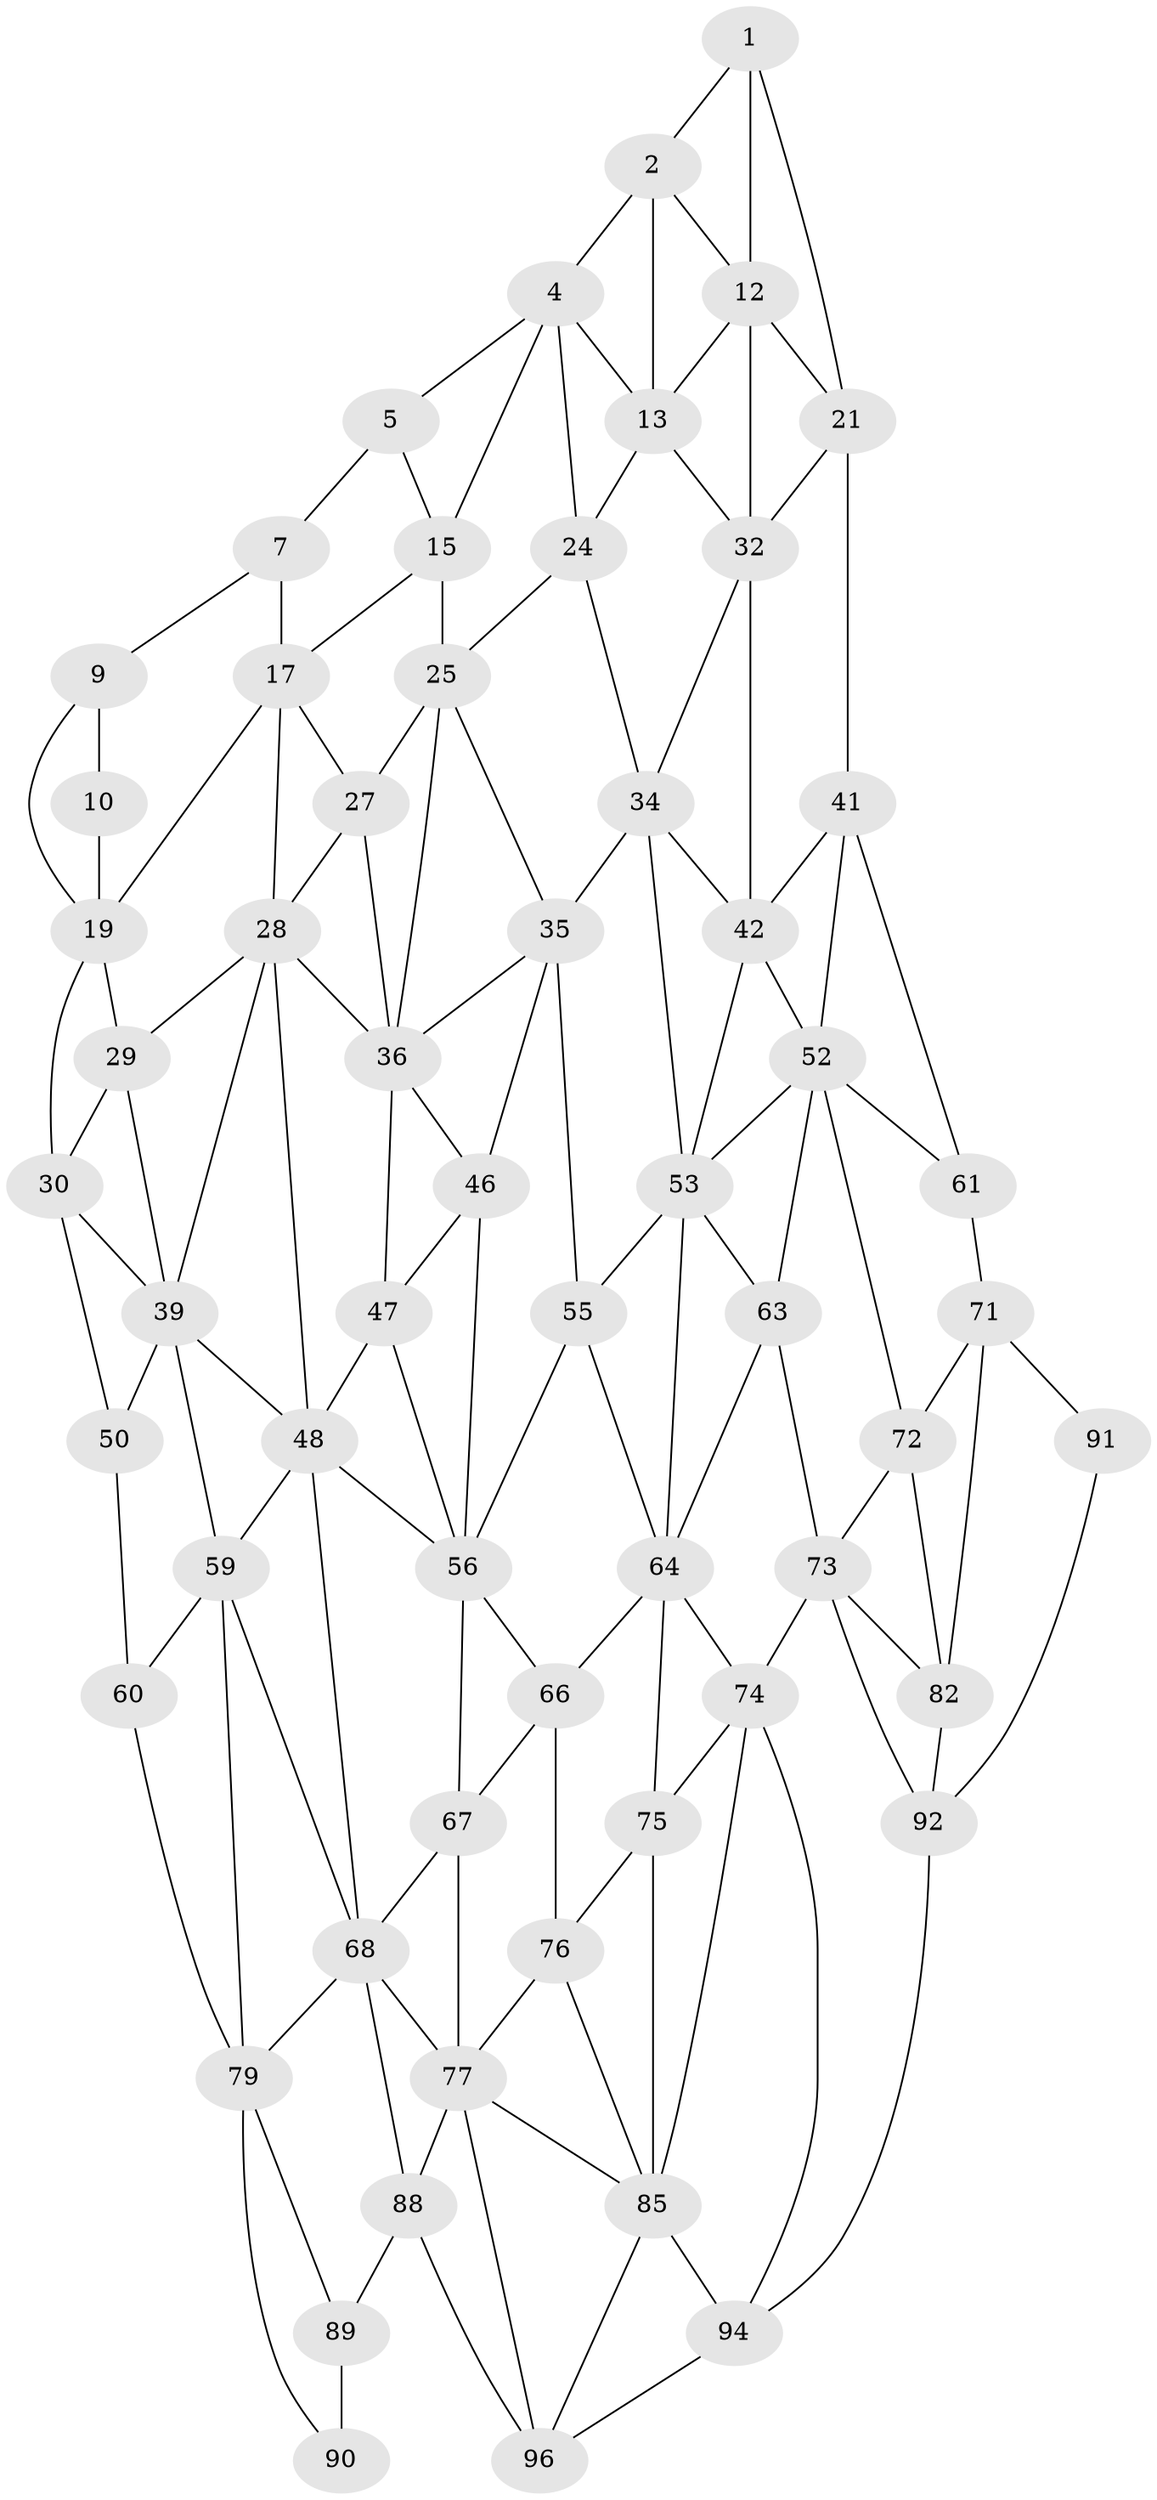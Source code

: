 // original degree distribution, {2: 0.04, 3: 0.32, 4: 0.64}
// Generated by graph-tools (version 1.1) at 2025/11/02/21/25 10:11:12]
// undirected, 59 vertices, 129 edges
graph export_dot {
graph [start="1"]
  node [color=gray90,style=filled];
  1 [super="+11"];
  2 [super="+3"];
  4 [super="+14"];
  5 [super="+6"];
  7 [super="+8"];
  9;
  10;
  12 [super="+22"];
  13 [super="+23"];
  15 [super="+16"];
  17 [super="+18"];
  19 [super="+20"];
  21 [super="+31"];
  24;
  25 [super="+26"];
  27;
  28 [super="+38"];
  29;
  30 [super="+40"];
  32 [super="+33"];
  34 [super="+44"];
  35 [super="+45"];
  36 [super="+37"];
  39 [super="+49"];
  41 [super="+51"];
  42 [super="+43"];
  46;
  47;
  48 [super="+58"];
  50;
  52 [super="+62"];
  53 [super="+54"];
  55;
  56 [super="+57"];
  59 [super="+69"];
  60 [super="+70"];
  61;
  63;
  64 [super="+65"];
  66;
  67;
  68 [super="+78"];
  71 [super="+81"];
  72;
  73 [super="+83"];
  74 [super="+84"];
  75;
  76;
  77 [super="+87"];
  79 [super="+80"];
  82;
  85 [super="+86"];
  88 [super="+98"];
  89 [super="+99"];
  90 [super="+100"];
  91;
  92 [super="+93"];
  94 [super="+95"];
  96 [super="+97"];
  1 -- 2;
  1 -- 12;
  1 -- 21;
  2 -- 12;
  2 -- 4;
  2 -- 13;
  4 -- 5;
  4 -- 24;
  4 -- 13;
  4 -- 15;
  5 -- 15 [weight=2];
  5 -- 7;
  7 -- 17 [weight=2];
  7 -- 9;
  9 -- 19;
  9 -- 10;
  10 -- 19;
  12 -- 13 [weight=2];
  12 -- 32;
  12 -- 21;
  13 -- 24;
  13 -- 32;
  15 -- 25 [weight=2];
  15 -- 17;
  17 -- 27;
  17 -- 19;
  17 -- 28;
  19 -- 29;
  19 -- 30;
  21 -- 32;
  21 -- 41;
  24 -- 34;
  24 -- 25;
  25 -- 35;
  25 -- 27;
  25 -- 36;
  27 -- 28;
  27 -- 36;
  28 -- 29;
  28 -- 48;
  28 -- 36;
  28 -- 39;
  29 -- 39;
  29 -- 30;
  30 -- 50;
  30 -- 39;
  32 -- 42 [weight=2];
  32 -- 34;
  34 -- 35 [weight=2];
  34 -- 42;
  34 -- 53;
  35 -- 36;
  35 -- 46;
  35 -- 55;
  36 -- 46;
  36 -- 47;
  39 -- 48;
  39 -- 50;
  39 -- 59;
  41 -- 42;
  41 -- 52;
  41 -- 61;
  42 -- 52;
  42 -- 53;
  46 -- 56;
  46 -- 47;
  47 -- 48;
  47 -- 56;
  48 -- 56;
  48 -- 59;
  48 -- 68;
  50 -- 60;
  52 -- 53;
  52 -- 72;
  52 -- 61;
  52 -- 63;
  53 -- 63;
  53 -- 64;
  53 -- 55;
  55 -- 56;
  55 -- 64;
  56 -- 66;
  56 -- 67;
  59 -- 60 [weight=2];
  59 -- 68;
  59 -- 79;
  60 -- 79;
  61 -- 71;
  63 -- 73;
  63 -- 64;
  64 -- 74;
  64 -- 66;
  64 -- 75;
  66 -- 76;
  66 -- 67;
  67 -- 77;
  67 -- 68;
  68 -- 88;
  68 -- 77;
  68 -- 79;
  71 -- 72;
  71 -- 82;
  71 -- 91;
  72 -- 82;
  72 -- 73;
  73 -- 74 [weight=2];
  73 -- 82;
  73 -- 92;
  74 -- 75;
  74 -- 85;
  74 -- 94;
  75 -- 85;
  75 -- 76;
  76 -- 77;
  76 -- 85;
  77 -- 88;
  77 -- 96;
  77 -- 85;
  79 -- 89;
  79 -- 90;
  82 -- 92;
  85 -- 94;
  85 -- 96;
  88 -- 89 [weight=2];
  88 -- 96;
  89 -- 90 [weight=2];
  91 -- 92;
  92 -- 94;
  94 -- 96;
}
